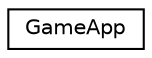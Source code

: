 digraph "Graphical Class Hierarchy"
{
  edge [fontname="Helvetica",fontsize="10",labelfontname="Helvetica",labelfontsize="10"];
  node [fontname="Helvetica",fontsize="10",shape=record];
  rankdir="LR";
  Node1 [label="GameApp",height=0.2,width=0.4,color="black", fillcolor="white", style="filled",URL="$classGameApp.html"];
}
